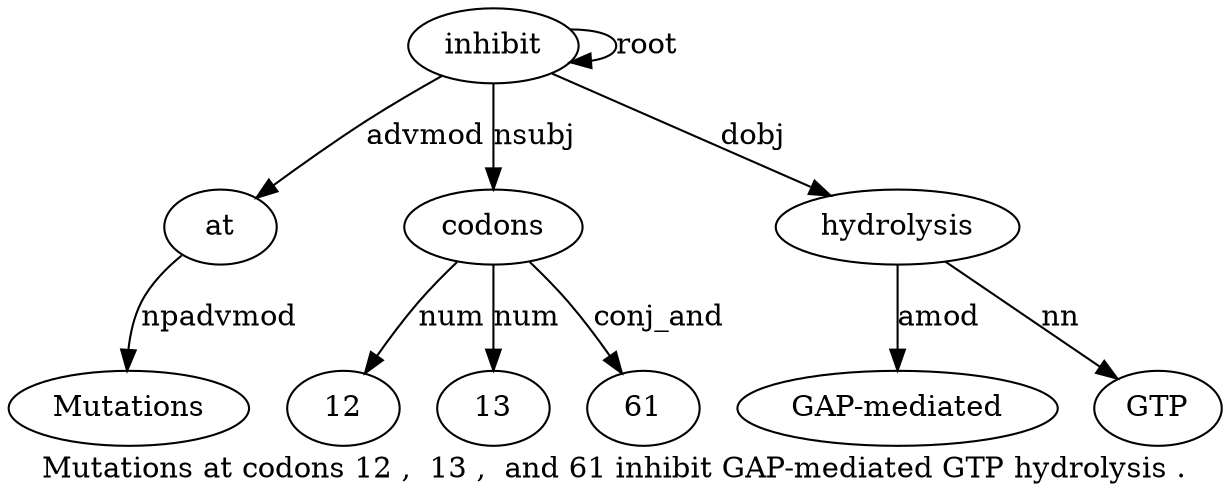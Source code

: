 digraph "Mutations at codons 12 ,  13 ,  and 61 inhibit GAP-mediated GTP hydrolysis ." {
label="Mutations at codons 12 ,  13 ,  and 61 inhibit GAP-mediated GTP hydrolysis .";
at2 [style=filled, fillcolor=white, label=at];
Mutations1 [style=filled, fillcolor=white, label=Mutations];
at2 -> Mutations1  [label=npadvmod];
inhibit10 [style=filled, fillcolor=white, label=inhibit];
inhibit10 -> at2  [label=advmod];
codons3 [style=filled, fillcolor=white, label=codons];
inhibit10 -> codons3  [label=nsubj];
124 [style=filled, fillcolor=white, label=12];
codons3 -> 124  [label=num];
136 [style=filled, fillcolor=white, label=13];
codons3 -> 136  [label=num];
619 [style=filled, fillcolor=white, label=61];
codons3 -> 619  [label=conj_and];
inhibit10 -> inhibit10  [label=root];
hydrolysis13 [style=filled, fillcolor=white, label=hydrolysis];
"GAP-mediated11" [style=filled, fillcolor=white, label="GAP-mediated"];
hydrolysis13 -> "GAP-mediated11"  [label=amod];
GTP12 [style=filled, fillcolor=white, label=GTP];
hydrolysis13 -> GTP12  [label=nn];
inhibit10 -> hydrolysis13  [label=dobj];
}
